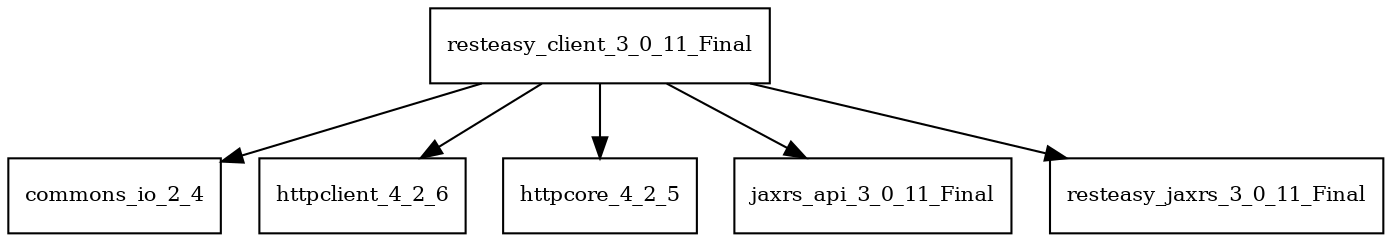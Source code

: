 digraph resteasy_client_3_0_11_Final_dependencies {
  node [shape = box, fontsize=10.0];
  resteasy_client_3_0_11_Final -> commons_io_2_4;
  resteasy_client_3_0_11_Final -> httpclient_4_2_6;
  resteasy_client_3_0_11_Final -> httpcore_4_2_5;
  resteasy_client_3_0_11_Final -> jaxrs_api_3_0_11_Final;
  resteasy_client_3_0_11_Final -> resteasy_jaxrs_3_0_11_Final;
}
